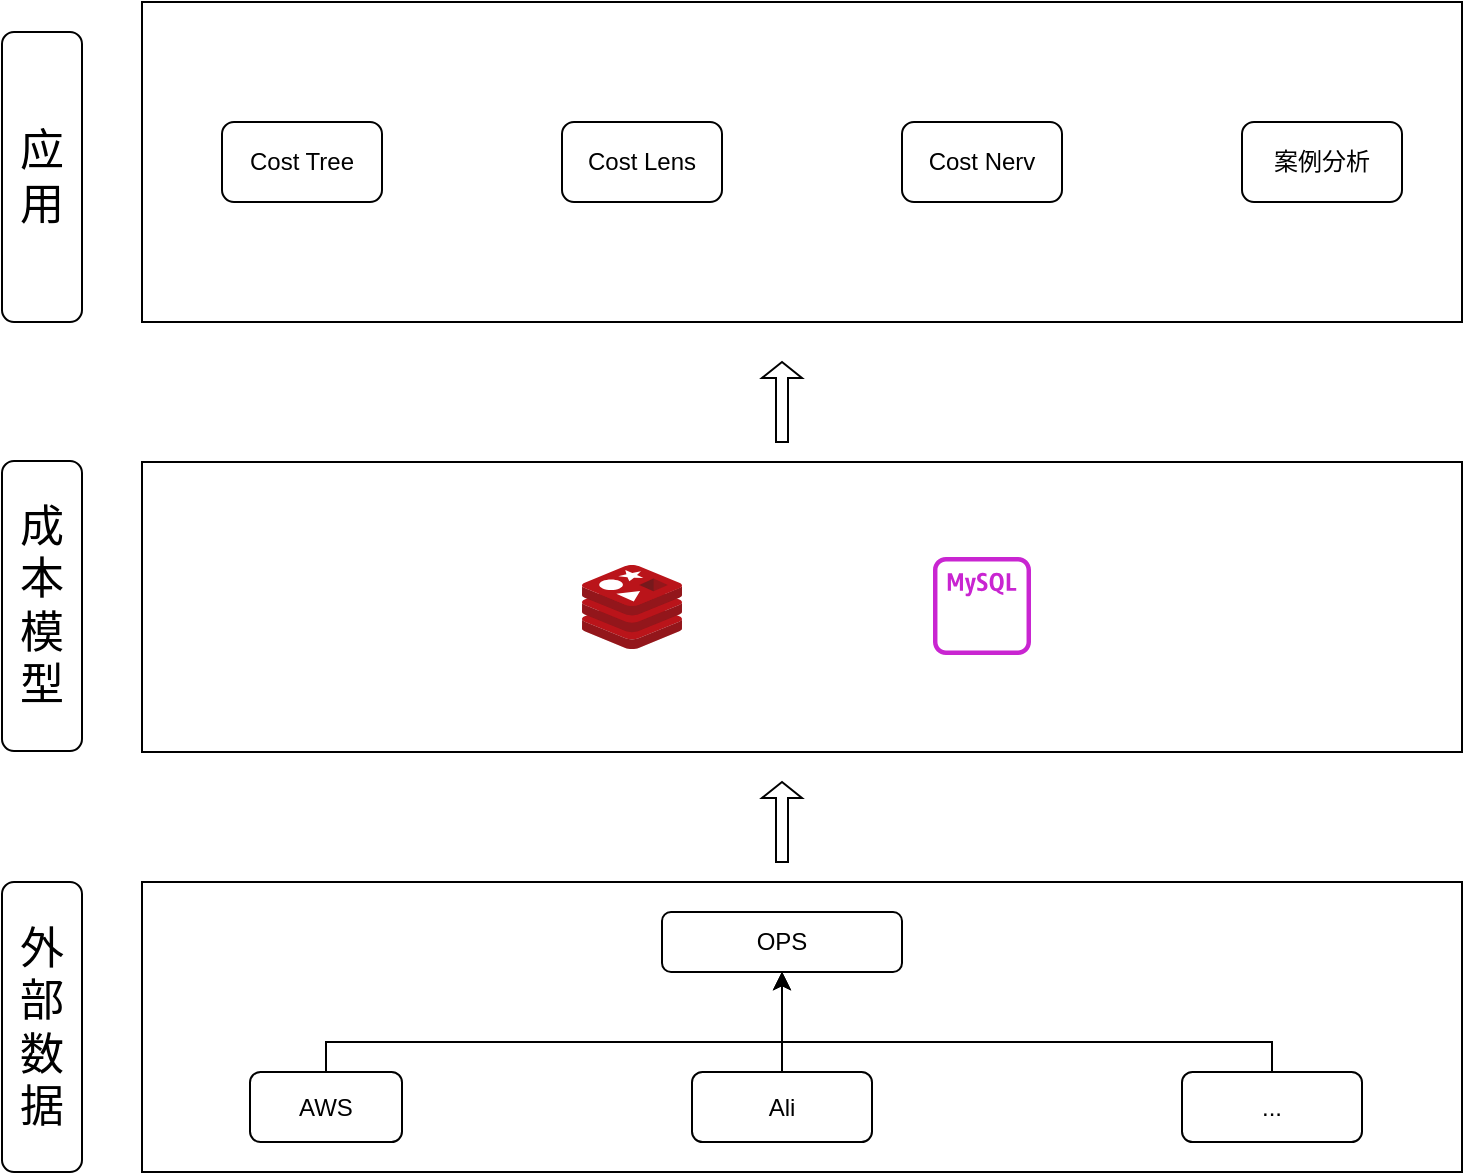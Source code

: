<mxfile version="23.1.1" type="github">
  <diagram name="第 1 页" id="QAJrKnAF4I0Qu2eBaVXO">
    <mxGraphModel dx="1272" dy="808" grid="1" gridSize="10" guides="1" tooltips="1" connect="1" arrows="1" fold="1" page="1" pageScale="1" pageWidth="827" pageHeight="1169" math="0" shadow="0">
      <root>
        <mxCell id="0" />
        <mxCell id="1" parent="0" />
        <mxCell id="3Fw8Cve3jLayRroJCqeQ-2" value="" style="rounded=0;whiteSpace=wrap;html=1;" vertex="1" parent="1">
          <mxGeometry x="360" y="650" width="660" height="145" as="geometry" />
        </mxCell>
        <mxCell id="3Fw8Cve3jLayRroJCqeQ-3" value="" style="rounded=0;whiteSpace=wrap;html=1;" vertex="1" parent="1">
          <mxGeometry x="360" y="210" width="660" height="160" as="geometry" />
        </mxCell>
        <mxCell id="3Fw8Cve3jLayRroJCqeQ-27" style="edgeStyle=orthogonalEdgeStyle;rounded=0;orthogonalLoop=1;jettySize=auto;html=1;entryX=0.5;entryY=1;entryDx=0;entryDy=0;" edge="1" parent="1" source="3Fw8Cve3jLayRroJCqeQ-4" target="3Fw8Cve3jLayRroJCqeQ-10">
          <mxGeometry relative="1" as="geometry">
            <Array as="points">
              <mxPoint x="452" y="730" />
              <mxPoint x="680" y="730" />
            </Array>
          </mxGeometry>
        </mxCell>
        <mxCell id="3Fw8Cve3jLayRroJCqeQ-4" value="AWS" style="rounded=1;whiteSpace=wrap;html=1;" vertex="1" parent="1">
          <mxGeometry x="414" y="745" width="76" height="35" as="geometry" />
        </mxCell>
        <mxCell id="3Fw8Cve3jLayRroJCqeQ-22" style="edgeStyle=orthogonalEdgeStyle;rounded=0;orthogonalLoop=1;jettySize=auto;html=1;exitX=0.5;exitY=0;exitDx=0;exitDy=0;" edge="1" parent="1" source="3Fw8Cve3jLayRroJCqeQ-5" target="3Fw8Cve3jLayRroJCqeQ-10">
          <mxGeometry relative="1" as="geometry">
            <mxPoint x="680" y="700" as="targetPoint" />
          </mxGeometry>
        </mxCell>
        <mxCell id="3Fw8Cve3jLayRroJCqeQ-5" value="Ali" style="rounded=1;whiteSpace=wrap;html=1;" vertex="1" parent="1">
          <mxGeometry x="635" y="745" width="90" height="35" as="geometry" />
        </mxCell>
        <mxCell id="3Fw8Cve3jLayRroJCqeQ-10" value="OPS" style="rounded=1;whiteSpace=wrap;html=1;" vertex="1" parent="1">
          <mxGeometry x="620" y="665" width="120" height="30" as="geometry" />
        </mxCell>
        <mxCell id="3Fw8Cve3jLayRroJCqeQ-14" value="Cost Tree" style="rounded=1;whiteSpace=wrap;html=1;" vertex="1" parent="1">
          <mxGeometry x="400" y="270" width="80" height="40" as="geometry" />
        </mxCell>
        <mxCell id="3Fw8Cve3jLayRroJCqeQ-15" value="Cost Lens" style="rounded=1;whiteSpace=wrap;html=1;" vertex="1" parent="1">
          <mxGeometry x="570" y="270" width="80" height="40" as="geometry" />
        </mxCell>
        <mxCell id="3Fw8Cve3jLayRroJCqeQ-16" value="Cost Nerv" style="rounded=1;whiteSpace=wrap;html=1;" vertex="1" parent="1">
          <mxGeometry x="740" y="270" width="80" height="40" as="geometry" />
        </mxCell>
        <mxCell id="3Fw8Cve3jLayRroJCqeQ-17" value="案例分析" style="rounded=1;whiteSpace=wrap;html=1;" vertex="1" parent="1">
          <mxGeometry x="910" y="270" width="80" height="40" as="geometry" />
        </mxCell>
        <mxCell id="3Fw8Cve3jLayRroJCqeQ-26" style="edgeStyle=orthogonalEdgeStyle;rounded=0;orthogonalLoop=1;jettySize=auto;html=1;entryX=0.5;entryY=1;entryDx=0;entryDy=0;" edge="1" parent="1" source="3Fw8Cve3jLayRroJCqeQ-18" target="3Fw8Cve3jLayRroJCqeQ-10">
          <mxGeometry relative="1" as="geometry">
            <Array as="points">
              <mxPoint x="925" y="730" />
              <mxPoint x="680" y="730" />
            </Array>
          </mxGeometry>
        </mxCell>
        <mxCell id="3Fw8Cve3jLayRroJCqeQ-18" value="..." style="rounded=1;whiteSpace=wrap;html=1;" vertex="1" parent="1">
          <mxGeometry x="880" y="745" width="90" height="35" as="geometry" />
        </mxCell>
        <mxCell id="3Fw8Cve3jLayRroJCqeQ-29" value="" style="rounded=0;whiteSpace=wrap;html=1;" vertex="1" parent="1">
          <mxGeometry x="360" y="440" width="660" height="145" as="geometry" />
        </mxCell>
        <mxCell id="3Fw8Cve3jLayRroJCqeQ-33" value="外部数据" style="rounded=1;verticalAlign=middle;horizontal=1;whiteSpace=wrap;textDirection=ltr;align=center;labelBackgroundColor=default;fontSize=22;fontStyle=0" vertex="1" parent="1">
          <mxGeometry x="290" y="650" width="40" height="145" as="geometry" />
        </mxCell>
        <mxCell id="3Fw8Cve3jLayRroJCqeQ-34" value="成本模型" style="rounded=1;verticalAlign=middle;horizontal=1;whiteSpace=wrap;textDirection=ltr;align=center;labelBackgroundColor=default;fontSize=22;fontStyle=0" vertex="1" parent="1">
          <mxGeometry x="290" y="439.5" width="40" height="145" as="geometry" />
        </mxCell>
        <mxCell id="3Fw8Cve3jLayRroJCqeQ-35" value="应用" style="rounded=1;verticalAlign=middle;horizontal=1;whiteSpace=wrap;textDirection=ltr;align=center;labelBackgroundColor=default;fontSize=22;fontStyle=0" vertex="1" parent="1">
          <mxGeometry x="290" y="225" width="40" height="145" as="geometry" />
        </mxCell>
        <mxCell id="3Fw8Cve3jLayRroJCqeQ-36" value="" style="shape=singleArrow;direction=north;whiteSpace=wrap;html=1;" vertex="1" parent="1">
          <mxGeometry x="670" y="600" width="20" height="40" as="geometry" />
        </mxCell>
        <mxCell id="3Fw8Cve3jLayRroJCqeQ-37" value="" style="shape=singleArrow;direction=north;whiteSpace=wrap;html=1;" vertex="1" parent="1">
          <mxGeometry x="670" y="390" width="20" height="40" as="geometry" />
        </mxCell>
        <mxCell id="3Fw8Cve3jLayRroJCqeQ-39" value="" style="image;sketch=0;aspect=fixed;html=1;points=[];align=center;fontSize=12;image=img/lib/mscae/Cache_Redis_Product.svg;" vertex="1" parent="1">
          <mxGeometry x="580" y="491.5" width="50" height="42" as="geometry" />
        </mxCell>
        <mxCell id="3Fw8Cve3jLayRroJCqeQ-40" value="" style="sketch=0;outlineConnect=0;fontColor=#232F3E;gradientColor=none;fillColor=#C925D1;strokeColor=none;dashed=0;verticalLabelPosition=bottom;verticalAlign=top;align=center;html=1;fontSize=12;fontStyle=0;aspect=fixed;pointerEvents=1;shape=mxgraph.aws4.rds_mysql_instance_alt;" vertex="1" parent="1">
          <mxGeometry x="755.5" y="487.5" width="49" height="49" as="geometry" />
        </mxCell>
      </root>
    </mxGraphModel>
  </diagram>
</mxfile>
